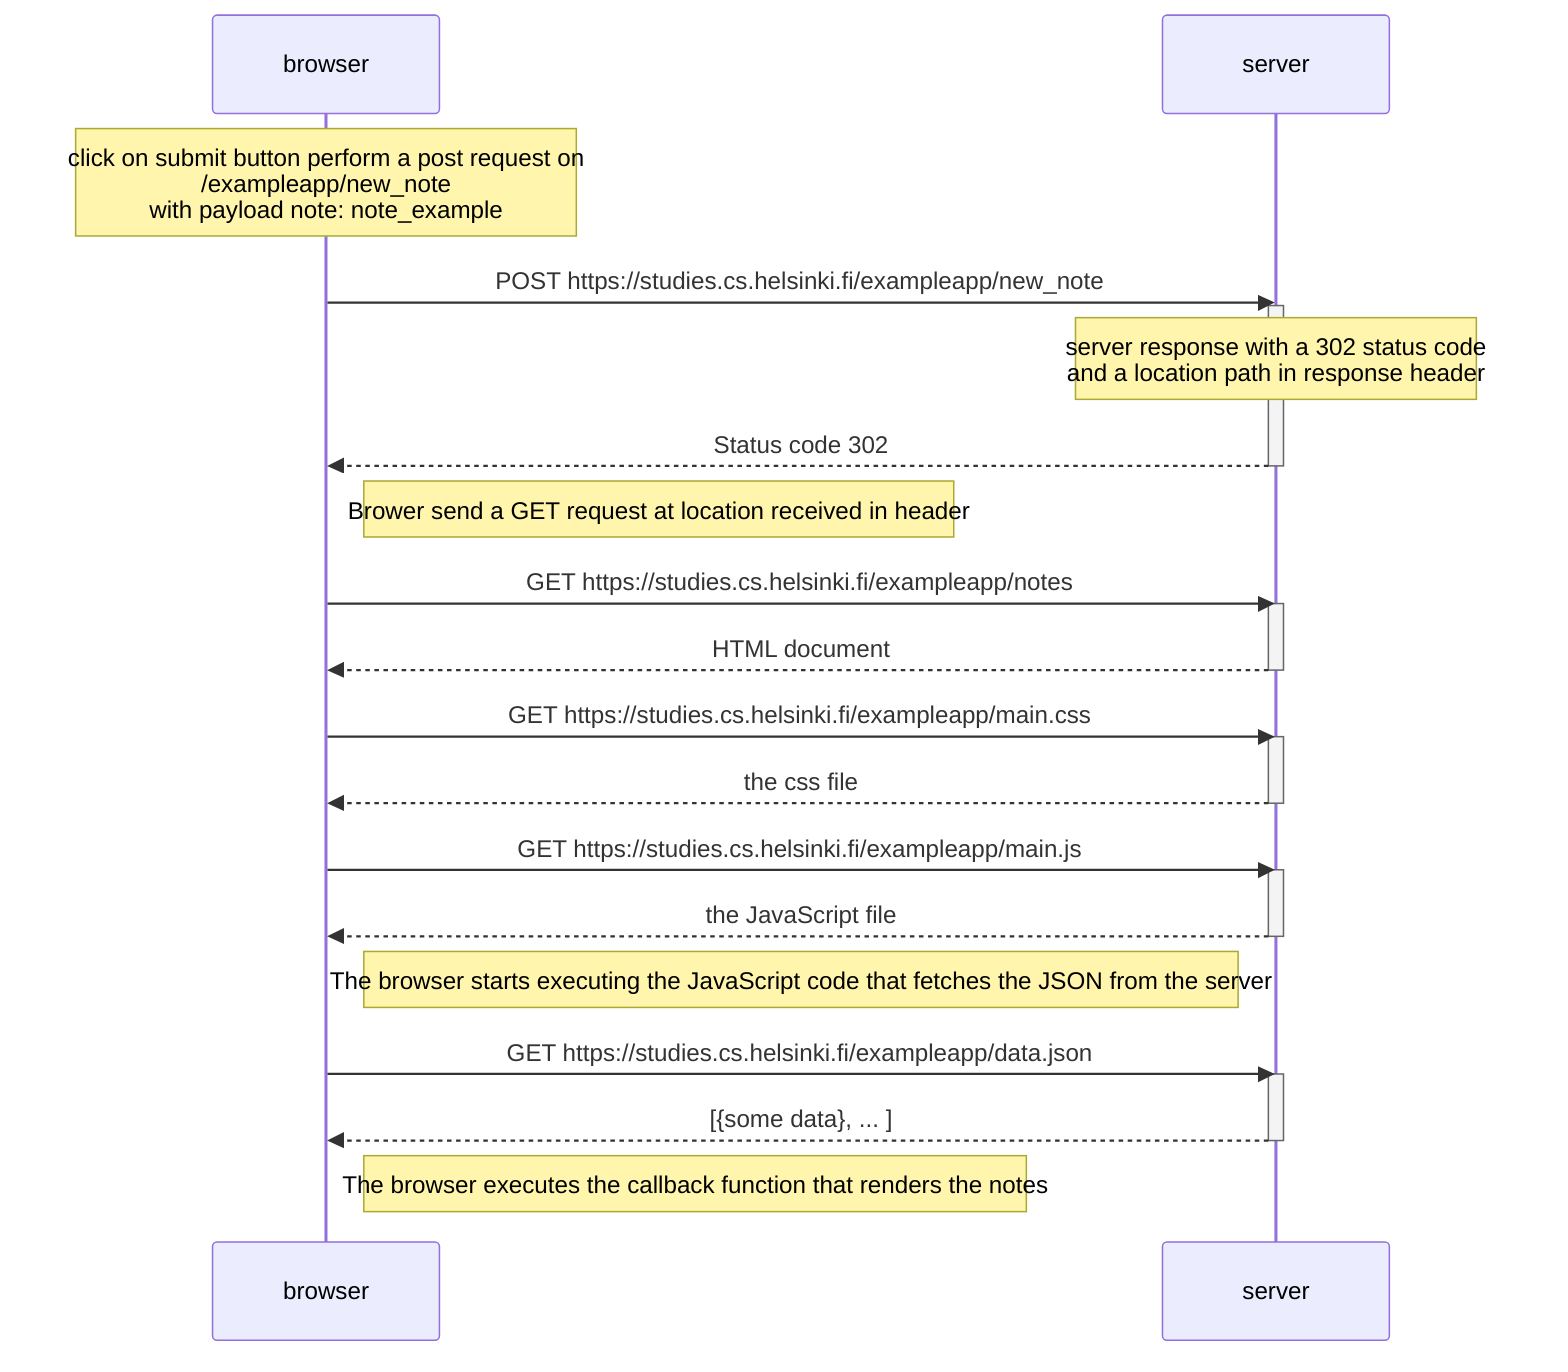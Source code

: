 sequenceDiagram
    participant browser
    participant server

    Note over browser: click on submit button perform a post request on <br/>/exampleapp/new_note <br/> with payload note: note_example

    browser->>server: POST https://studies.cs.helsinki.fi/exampleapp/new_note
    activate server
    Note over server: server response with a 302 status code<br/>and a location path in response header
    server-->>browser: Status code 302
    deactivate server

    Note right of browser: Brower send a GET request at location received in header

    browser->>server: GET https://studies.cs.helsinki.fi/exampleapp/notes
    activate server
    server-->>browser: HTML document
    deactivate server

    browser->>server: GET https://studies.cs.helsinki.fi/exampleapp/main.css
    activate server
    server-->>browser: the css file
    deactivate server

    browser->>server: GET https://studies.cs.helsinki.fi/exampleapp/main.js
    activate server
    server-->>browser: the JavaScript file
    deactivate server

    Note right of browser: The browser starts executing the JavaScript code that fetches the JSON from the server

    browser->>server: GET https://studies.cs.helsinki.fi/exampleapp/data.json
    activate server
    server-->>browser: [{some data}, ... ]
    deactivate server

    Note right of browser: The browser executes the callback function that renders the notes